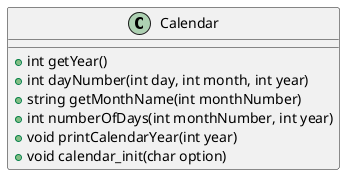 @startuml calendar.puml
class Calendar{
	+ int getYear()
	+ int dayNumber(int day, int month, int year)
	+ string getMonthName(int monthNumber)
	+ int numberOfDays(int monthNumber, int year)
	+ void printCalendarYear(int year)
	+ void calendar_init(char option)
}
@enduml